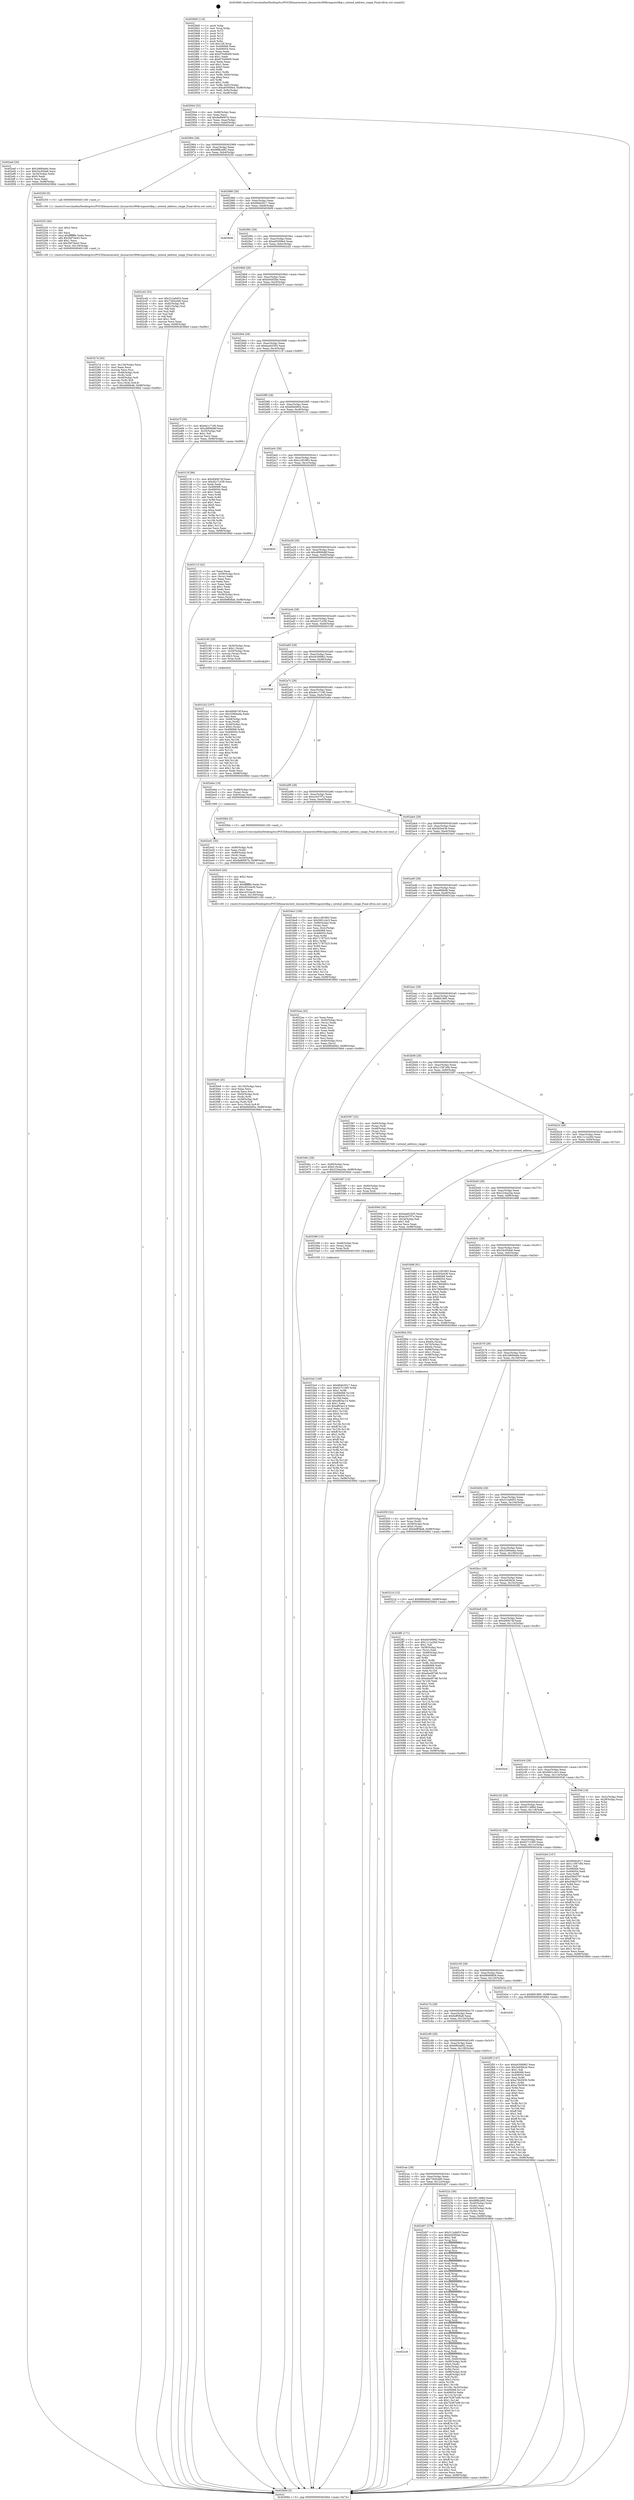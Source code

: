 digraph "0x4028d0" {
  label = "0x4028d0 (/mnt/c/Users/mathe/Desktop/tcc/POCII/binaries/extr_linuxarchs390kvmguestdbg.c_extend_address_range_Final-ollvm.out::main(0))"
  labelloc = "t"
  node[shape=record]

  Entry [label="",width=0.3,height=0.3,shape=circle,fillcolor=black,style=filled]
  "0x402944" [label="{
     0x402944 [32]\l
     | [instrs]\l
     &nbsp;&nbsp;0x402944 \<+6\>: mov -0x98(%rbp),%eax\l
     &nbsp;&nbsp;0x40294a \<+2\>: mov %eax,%ecx\l
     &nbsp;&nbsp;0x40294c \<+6\>: sub $0x8a89067b,%ecx\l
     &nbsp;&nbsp;0x402952 \<+6\>: mov %eax,-0xac(%rbp)\l
     &nbsp;&nbsp;0x402958 \<+6\>: mov %ecx,-0xb0(%rbp)\l
     &nbsp;&nbsp;0x40295e \<+6\>: je 0000000000402eef \<main+0x61f\>\l
  }"]
  "0x402eef" [label="{
     0x402eef [30]\l
     | [instrs]\l
     &nbsp;&nbsp;0x402eef \<+5\>: mov $0x2d684a8a,%eax\l
     &nbsp;&nbsp;0x402ef4 \<+5\>: mov $0x24c05da6,%ecx\l
     &nbsp;&nbsp;0x402ef9 \<+3\>: mov -0x34(%rbp),%edx\l
     &nbsp;&nbsp;0x402efc \<+3\>: cmp $0x0,%edx\l
     &nbsp;&nbsp;0x402eff \<+3\>: cmove %ecx,%eax\l
     &nbsp;&nbsp;0x402f02 \<+6\>: mov %eax,-0x98(%rbp)\l
     &nbsp;&nbsp;0x402f08 \<+5\>: jmp 000000000040366d \<main+0xd9d\>\l
  }"]
  "0x402964" [label="{
     0x402964 [28]\l
     | [instrs]\l
     &nbsp;&nbsp;0x402964 \<+5\>: jmp 0000000000402969 \<main+0x99\>\l
     &nbsp;&nbsp;0x402969 \<+6\>: mov -0xac(%rbp),%eax\l
     &nbsp;&nbsp;0x40296f \<+5\>: sub $0x98fb2d92,%eax\l
     &nbsp;&nbsp;0x402974 \<+6\>: mov %eax,-0xb4(%rbp)\l
     &nbsp;&nbsp;0x40297a \<+6\>: je 0000000000403250 \<main+0x980\>\l
  }"]
  Exit [label="",width=0.3,height=0.3,shape=circle,fillcolor=black,style=filled,peripheries=2]
  "0x403250" [label="{
     0x403250 [5]\l
     | [instrs]\l
     &nbsp;&nbsp;0x403250 \<+5\>: call 0000000000401160 \<next_i\>\l
     | [calls]\l
     &nbsp;&nbsp;0x401160 \{1\} (/mnt/c/Users/mathe/Desktop/tcc/POCII/binaries/extr_linuxarchs390kvmguestdbg.c_extend_address_range_Final-ollvm.out::next_i)\l
  }"]
  "0x402980" [label="{
     0x402980 [28]\l
     | [instrs]\l
     &nbsp;&nbsp;0x402980 \<+5\>: jmp 0000000000402985 \<main+0xb5\>\l
     &nbsp;&nbsp;0x402985 \<+6\>: mov -0xac(%rbp),%eax\l
     &nbsp;&nbsp;0x40298b \<+5\>: sub $0x994b3017,%eax\l
     &nbsp;&nbsp;0x402990 \<+6\>: mov %eax,-0xb8(%rbp)\l
     &nbsp;&nbsp;0x402996 \<+6\>: je 0000000000403608 \<main+0xd38\>\l
  }"]
  "0x4033a5" [label="{
     0x4033a5 [149]\l
     | [instrs]\l
     &nbsp;&nbsp;0x4033a5 \<+5\>: mov $0x994b3017,%ecx\l
     &nbsp;&nbsp;0x4033aa \<+6\>: mov $0x627c16f5,%r8d\l
     &nbsp;&nbsp;0x4033b0 \<+3\>: mov $0x1,%r9b\l
     &nbsp;&nbsp;0x4033b3 \<+8\>: mov 0x406068,%r10d\l
     &nbsp;&nbsp;0x4033bb \<+8\>: mov 0x406054,%r11d\l
     &nbsp;&nbsp;0x4033c3 \<+3\>: mov %r10d,%ebx\l
     &nbsp;&nbsp;0x4033c6 \<+6\>: add $0xaf83ac14,%ebx\l
     &nbsp;&nbsp;0x4033cc \<+3\>: sub $0x1,%ebx\l
     &nbsp;&nbsp;0x4033cf \<+6\>: sub $0xaf83ac14,%ebx\l
     &nbsp;&nbsp;0x4033d5 \<+4\>: imul %ebx,%r10d\l
     &nbsp;&nbsp;0x4033d9 \<+4\>: and $0x1,%r10d\l
     &nbsp;&nbsp;0x4033dd \<+4\>: cmp $0x0,%r10d\l
     &nbsp;&nbsp;0x4033e1 \<+4\>: sete %r14b\l
     &nbsp;&nbsp;0x4033e5 \<+4\>: cmp $0xa,%r11d\l
     &nbsp;&nbsp;0x4033e9 \<+4\>: setl %r15b\l
     &nbsp;&nbsp;0x4033ed \<+3\>: mov %r14b,%r12b\l
     &nbsp;&nbsp;0x4033f0 \<+4\>: xor $0xff,%r12b\l
     &nbsp;&nbsp;0x4033f4 \<+3\>: mov %r15b,%r13b\l
     &nbsp;&nbsp;0x4033f7 \<+4\>: xor $0xff,%r13b\l
     &nbsp;&nbsp;0x4033fb \<+4\>: xor $0x1,%r9b\l
     &nbsp;&nbsp;0x4033ff \<+3\>: mov %r12b,%al\l
     &nbsp;&nbsp;0x403402 \<+2\>: and $0xff,%al\l
     &nbsp;&nbsp;0x403404 \<+3\>: and %r9b,%r14b\l
     &nbsp;&nbsp;0x403407 \<+3\>: mov %r13b,%dl\l
     &nbsp;&nbsp;0x40340a \<+3\>: and $0xff,%dl\l
     &nbsp;&nbsp;0x40340d \<+3\>: and %r9b,%r15b\l
     &nbsp;&nbsp;0x403410 \<+3\>: or %r14b,%al\l
     &nbsp;&nbsp;0x403413 \<+3\>: or %r15b,%dl\l
     &nbsp;&nbsp;0x403416 \<+2\>: xor %dl,%al\l
     &nbsp;&nbsp;0x403418 \<+3\>: or %r13b,%r12b\l
     &nbsp;&nbsp;0x40341b \<+4\>: xor $0xff,%r12b\l
     &nbsp;&nbsp;0x40341f \<+4\>: or $0x1,%r9b\l
     &nbsp;&nbsp;0x403423 \<+3\>: and %r9b,%r12b\l
     &nbsp;&nbsp;0x403426 \<+3\>: or %r12b,%al\l
     &nbsp;&nbsp;0x403429 \<+2\>: test $0x1,%al\l
     &nbsp;&nbsp;0x40342b \<+4\>: cmovne %r8d,%ecx\l
     &nbsp;&nbsp;0x40342f \<+6\>: mov %ecx,-0x98(%rbp)\l
     &nbsp;&nbsp;0x403435 \<+5\>: jmp 000000000040366d \<main+0xd9d\>\l
  }"]
  "0x403608" [label="{
     0x403608\l
  }", style=dashed]
  "0x40299c" [label="{
     0x40299c [28]\l
     | [instrs]\l
     &nbsp;&nbsp;0x40299c \<+5\>: jmp 00000000004029a1 \<main+0xd1\>\l
     &nbsp;&nbsp;0x4029a1 \<+6\>: mov -0xac(%rbp),%eax\l
     &nbsp;&nbsp;0x4029a7 \<+5\>: sub $0xa65009e4,%eax\l
     &nbsp;&nbsp;0x4029ac \<+6\>: mov %eax,-0xbc(%rbp)\l
     &nbsp;&nbsp;0x4029b2 \<+6\>: je 0000000000402cd2 \<main+0x402\>\l
  }"]
  "0x403396" [label="{
     0x403396 [15]\l
     | [instrs]\l
     &nbsp;&nbsp;0x403396 \<+4\>: mov -0x48(%rbp),%rax\l
     &nbsp;&nbsp;0x40339a \<+3\>: mov (%rax),%rax\l
     &nbsp;&nbsp;0x40339d \<+3\>: mov %rax,%rdi\l
     &nbsp;&nbsp;0x4033a0 \<+5\>: call 0000000000401030 \<free@plt\>\l
     | [calls]\l
     &nbsp;&nbsp;0x401030 \{1\} (unknown)\l
  }"]
  "0x402cd2" [label="{
     0x402cd2 [53]\l
     | [instrs]\l
     &nbsp;&nbsp;0x402cd2 \<+5\>: mov $0x312a9d53,%eax\l
     &nbsp;&nbsp;0x402cd7 \<+5\>: mov $0x72b0cdd0,%ecx\l
     &nbsp;&nbsp;0x402cdc \<+6\>: mov -0x92(%rbp),%dl\l
     &nbsp;&nbsp;0x402ce2 \<+7\>: mov -0x91(%rbp),%sil\l
     &nbsp;&nbsp;0x402ce9 \<+3\>: mov %dl,%dil\l
     &nbsp;&nbsp;0x402cec \<+3\>: and %sil,%dil\l
     &nbsp;&nbsp;0x402cef \<+3\>: xor %sil,%dl\l
     &nbsp;&nbsp;0x402cf2 \<+3\>: or %dl,%dil\l
     &nbsp;&nbsp;0x402cf5 \<+4\>: test $0x1,%dil\l
     &nbsp;&nbsp;0x402cf9 \<+3\>: cmovne %ecx,%eax\l
     &nbsp;&nbsp;0x402cfc \<+6\>: mov %eax,-0x98(%rbp)\l
     &nbsp;&nbsp;0x402d02 \<+5\>: jmp 000000000040366d \<main+0xd9d\>\l
  }"]
  "0x4029b8" [label="{
     0x4029b8 [28]\l
     | [instrs]\l
     &nbsp;&nbsp;0x4029b8 \<+5\>: jmp 00000000004029bd \<main+0xed\>\l
     &nbsp;&nbsp;0x4029bd \<+6\>: mov -0xac(%rbp),%eax\l
     &nbsp;&nbsp;0x4029c3 \<+5\>: sub $0xb445f2be,%eax\l
     &nbsp;&nbsp;0x4029c8 \<+6\>: mov %eax,-0xc0(%rbp)\l
     &nbsp;&nbsp;0x4029ce \<+6\>: je 0000000000402e7f \<main+0x5af\>\l
  }"]
  "0x40366d" [label="{
     0x40366d [5]\l
     | [instrs]\l
     &nbsp;&nbsp;0x40366d \<+5\>: jmp 0000000000402944 \<main+0x74\>\l
  }"]
  "0x4028d0" [label="{
     0x4028d0 [116]\l
     | [instrs]\l
     &nbsp;&nbsp;0x4028d0 \<+1\>: push %rbp\l
     &nbsp;&nbsp;0x4028d1 \<+3\>: mov %rsp,%rbp\l
     &nbsp;&nbsp;0x4028d4 \<+2\>: push %r15\l
     &nbsp;&nbsp;0x4028d6 \<+2\>: push %r14\l
     &nbsp;&nbsp;0x4028d8 \<+2\>: push %r13\l
     &nbsp;&nbsp;0x4028da \<+2\>: push %r12\l
     &nbsp;&nbsp;0x4028dc \<+1\>: push %rbx\l
     &nbsp;&nbsp;0x4028dd \<+7\>: sub $0x128,%rsp\l
     &nbsp;&nbsp;0x4028e4 \<+7\>: mov 0x406068,%eax\l
     &nbsp;&nbsp;0x4028eb \<+7\>: mov 0x406054,%ecx\l
     &nbsp;&nbsp;0x4028f2 \<+2\>: mov %eax,%edx\l
     &nbsp;&nbsp;0x4028f4 \<+6\>: add $0x67649409,%edx\l
     &nbsp;&nbsp;0x4028fa \<+3\>: sub $0x1,%edx\l
     &nbsp;&nbsp;0x4028fd \<+6\>: sub $0x67649409,%edx\l
     &nbsp;&nbsp;0x402903 \<+3\>: imul %edx,%eax\l
     &nbsp;&nbsp;0x402906 \<+3\>: and $0x1,%eax\l
     &nbsp;&nbsp;0x402909 \<+3\>: cmp $0x0,%eax\l
     &nbsp;&nbsp;0x40290c \<+4\>: sete %r8b\l
     &nbsp;&nbsp;0x402910 \<+4\>: and $0x1,%r8b\l
     &nbsp;&nbsp;0x402914 \<+7\>: mov %r8b,-0x92(%rbp)\l
     &nbsp;&nbsp;0x40291b \<+3\>: cmp $0xa,%ecx\l
     &nbsp;&nbsp;0x40291e \<+4\>: setl %r8b\l
     &nbsp;&nbsp;0x402922 \<+4\>: and $0x1,%r8b\l
     &nbsp;&nbsp;0x402926 \<+7\>: mov %r8b,-0x91(%rbp)\l
     &nbsp;&nbsp;0x40292d \<+10\>: movl $0xa65009e4,-0x98(%rbp)\l
     &nbsp;&nbsp;0x402937 \<+6\>: mov %edi,-0x9c(%rbp)\l
     &nbsp;&nbsp;0x40293d \<+7\>: mov %rsi,-0xa8(%rbp)\l
  }"]
  "0x403387" [label="{
     0x403387 [15]\l
     | [instrs]\l
     &nbsp;&nbsp;0x403387 \<+4\>: mov -0x60(%rbp),%rax\l
     &nbsp;&nbsp;0x40338b \<+3\>: mov (%rax),%rax\l
     &nbsp;&nbsp;0x40338e \<+3\>: mov %rax,%rdi\l
     &nbsp;&nbsp;0x403391 \<+5\>: call 0000000000401030 \<free@plt\>\l
     | [calls]\l
     &nbsp;&nbsp;0x401030 \{1\} (unknown)\l
  }"]
  "0x402e7f" [label="{
     0x402e7f [30]\l
     | [instrs]\l
     &nbsp;&nbsp;0x402e7f \<+5\>: mov $0xde1c7190,%eax\l
     &nbsp;&nbsp;0x402e84 \<+5\>: mov $0xc8906d6f,%ecx\l
     &nbsp;&nbsp;0x402e89 \<+3\>: mov -0x35(%rbp),%dl\l
     &nbsp;&nbsp;0x402e8c \<+3\>: test $0x1,%dl\l
     &nbsp;&nbsp;0x402e8f \<+3\>: cmovne %ecx,%eax\l
     &nbsp;&nbsp;0x402e92 \<+6\>: mov %eax,-0x98(%rbp)\l
     &nbsp;&nbsp;0x402e98 \<+5\>: jmp 000000000040366d \<main+0xd9d\>\l
  }"]
  "0x4029d4" [label="{
     0x4029d4 [28]\l
     | [instrs]\l
     &nbsp;&nbsp;0x4029d4 \<+5\>: jmp 00000000004029d9 \<main+0x109\>\l
     &nbsp;&nbsp;0x4029d9 \<+6\>: mov -0xac(%rbp),%eax\l
     &nbsp;&nbsp;0x4029df \<+5\>: sub $0xbae62505,%eax\l
     &nbsp;&nbsp;0x4029e4 \<+6\>: mov %eax,-0xc4(%rbp)\l
     &nbsp;&nbsp;0x4029ea \<+6\>: je 000000000040313f \<main+0x86f\>\l
  }"]
  "0x40327d" [label="{
     0x40327d [45]\l
     | [instrs]\l
     &nbsp;&nbsp;0x40327d \<+6\>: mov -0x134(%rbp),%ecx\l
     &nbsp;&nbsp;0x403283 \<+3\>: imul %eax,%ecx\l
     &nbsp;&nbsp;0x403286 \<+3\>: movslq %ecx,%rsi\l
     &nbsp;&nbsp;0x403289 \<+4\>: mov -0x48(%rbp),%rdi\l
     &nbsp;&nbsp;0x40328d \<+3\>: mov (%rdi),%rdi\l
     &nbsp;&nbsp;0x403290 \<+4\>: mov -0x40(%rbp),%r8\l
     &nbsp;&nbsp;0x403294 \<+3\>: movslq (%r8),%r8\l
     &nbsp;&nbsp;0x403297 \<+4\>: mov %rsi,(%rdi,%r8,8)\l
     &nbsp;&nbsp;0x40329b \<+10\>: movl $0xe666bd6,-0x98(%rbp)\l
     &nbsp;&nbsp;0x4032a5 \<+5\>: jmp 000000000040366d \<main+0xd9d\>\l
  }"]
  "0x40313f" [label="{
     0x40313f [86]\l
     | [instrs]\l
     &nbsp;&nbsp;0x40313f \<+5\>: mov $0x4f40b74f,%eax\l
     &nbsp;&nbsp;0x403144 \<+5\>: mov $0xd2c7c258,%ecx\l
     &nbsp;&nbsp;0x403149 \<+2\>: xor %edx,%edx\l
     &nbsp;&nbsp;0x40314b \<+7\>: mov 0x406068,%esi\l
     &nbsp;&nbsp;0x403152 \<+7\>: mov 0x406054,%edi\l
     &nbsp;&nbsp;0x403159 \<+3\>: sub $0x1,%edx\l
     &nbsp;&nbsp;0x40315c \<+3\>: mov %esi,%r8d\l
     &nbsp;&nbsp;0x40315f \<+3\>: add %edx,%r8d\l
     &nbsp;&nbsp;0x403162 \<+4\>: imul %r8d,%esi\l
     &nbsp;&nbsp;0x403166 \<+3\>: and $0x1,%esi\l
     &nbsp;&nbsp;0x403169 \<+3\>: cmp $0x0,%esi\l
     &nbsp;&nbsp;0x40316c \<+4\>: sete %r9b\l
     &nbsp;&nbsp;0x403170 \<+3\>: cmp $0xa,%edi\l
     &nbsp;&nbsp;0x403173 \<+4\>: setl %r10b\l
     &nbsp;&nbsp;0x403177 \<+3\>: mov %r9b,%r11b\l
     &nbsp;&nbsp;0x40317a \<+3\>: and %r10b,%r11b\l
     &nbsp;&nbsp;0x40317d \<+3\>: xor %r10b,%r9b\l
     &nbsp;&nbsp;0x403180 \<+3\>: or %r9b,%r11b\l
     &nbsp;&nbsp;0x403183 \<+4\>: test $0x1,%r11b\l
     &nbsp;&nbsp;0x403187 \<+3\>: cmovne %ecx,%eax\l
     &nbsp;&nbsp;0x40318a \<+6\>: mov %eax,-0x98(%rbp)\l
     &nbsp;&nbsp;0x403190 \<+5\>: jmp 000000000040366d \<main+0xd9d\>\l
  }"]
  "0x4029f0" [label="{
     0x4029f0 [28]\l
     | [instrs]\l
     &nbsp;&nbsp;0x4029f0 \<+5\>: jmp 00000000004029f5 \<main+0x125\>\l
     &nbsp;&nbsp;0x4029f5 \<+6\>: mov -0xac(%rbp),%eax\l
     &nbsp;&nbsp;0x4029fb \<+5\>: sub $0xbfdd485e,%eax\l
     &nbsp;&nbsp;0x402a00 \<+6\>: mov %eax,-0xc8(%rbp)\l
     &nbsp;&nbsp;0x402a06 \<+6\>: je 0000000000403115 \<main+0x845\>\l
  }"]
  "0x403255" [label="{
     0x403255 [40]\l
     | [instrs]\l
     &nbsp;&nbsp;0x403255 \<+5\>: mov $0x2,%ecx\l
     &nbsp;&nbsp;0x40325a \<+1\>: cltd\l
     &nbsp;&nbsp;0x40325b \<+2\>: idiv %ecx\l
     &nbsp;&nbsp;0x40325d \<+6\>: imul $0xfffffffe,%edx,%ecx\l
     &nbsp;&nbsp;0x403263 \<+6\>: add $0x5bf7de43,%ecx\l
     &nbsp;&nbsp;0x403269 \<+3\>: add $0x1,%ecx\l
     &nbsp;&nbsp;0x40326c \<+6\>: sub $0x5bf7de43,%ecx\l
     &nbsp;&nbsp;0x403272 \<+6\>: mov %ecx,-0x134(%rbp)\l
     &nbsp;&nbsp;0x403278 \<+5\>: call 0000000000401160 \<next_i\>\l
     | [calls]\l
     &nbsp;&nbsp;0x401160 \{1\} (/mnt/c/Users/mathe/Desktop/tcc/POCII/binaries/extr_linuxarchs390kvmguestdbg.c_extend_address_range_Final-ollvm.out::next_i)\l
  }"]
  "0x403115" [label="{
     0x403115 [42]\l
     | [instrs]\l
     &nbsp;&nbsp;0x403115 \<+2\>: xor %eax,%eax\l
     &nbsp;&nbsp;0x403117 \<+4\>: mov -0x58(%rbp),%rcx\l
     &nbsp;&nbsp;0x40311b \<+2\>: mov (%rcx),%edx\l
     &nbsp;&nbsp;0x40311d \<+2\>: mov %eax,%esi\l
     &nbsp;&nbsp;0x40311f \<+2\>: sub %edx,%esi\l
     &nbsp;&nbsp;0x403121 \<+2\>: mov %eax,%edx\l
     &nbsp;&nbsp;0x403123 \<+3\>: sub $0x1,%edx\l
     &nbsp;&nbsp;0x403126 \<+2\>: add %edx,%esi\l
     &nbsp;&nbsp;0x403128 \<+2\>: sub %esi,%eax\l
     &nbsp;&nbsp;0x40312a \<+4\>: mov -0x58(%rbp),%rcx\l
     &nbsp;&nbsp;0x40312e \<+2\>: mov %eax,(%rcx)\l
     &nbsp;&nbsp;0x403130 \<+10\>: movl $0x6eff38a8,-0x98(%rbp)\l
     &nbsp;&nbsp;0x40313a \<+5\>: jmp 000000000040366d \<main+0xd9d\>\l
  }"]
  "0x402a0c" [label="{
     0x402a0c [28]\l
     | [instrs]\l
     &nbsp;&nbsp;0x402a0c \<+5\>: jmp 0000000000402a11 \<main+0x141\>\l
     &nbsp;&nbsp;0x402a11 \<+6\>: mov -0xac(%rbp),%eax\l
     &nbsp;&nbsp;0x402a17 \<+5\>: sub $0xc1df1883,%eax\l
     &nbsp;&nbsp;0x402a1c \<+6\>: mov %eax,-0xcc(%rbp)\l
     &nbsp;&nbsp;0x402a22 \<+6\>: je 0000000000403655 \<main+0xd85\>\l
  }"]
  "0x4031b2" [label="{
     0x4031b2 [107]\l
     | [instrs]\l
     &nbsp;&nbsp;0x4031b2 \<+5\>: mov $0x4f40b74f,%ecx\l
     &nbsp;&nbsp;0x4031b7 \<+5\>: mov $0x32964a4a,%edx\l
     &nbsp;&nbsp;0x4031bc \<+2\>: xor %esi,%esi\l
     &nbsp;&nbsp;0x4031be \<+4\>: mov -0x48(%rbp),%rdi\l
     &nbsp;&nbsp;0x4031c2 \<+3\>: mov %rax,(%rdi)\l
     &nbsp;&nbsp;0x4031c5 \<+4\>: mov -0x40(%rbp),%rax\l
     &nbsp;&nbsp;0x4031c9 \<+6\>: movl $0x0,(%rax)\l
     &nbsp;&nbsp;0x4031cf \<+8\>: mov 0x406068,%r8d\l
     &nbsp;&nbsp;0x4031d7 \<+8\>: mov 0x406054,%r9d\l
     &nbsp;&nbsp;0x4031df \<+3\>: sub $0x1,%esi\l
     &nbsp;&nbsp;0x4031e2 \<+3\>: mov %r8d,%r10d\l
     &nbsp;&nbsp;0x4031e5 \<+3\>: add %esi,%r10d\l
     &nbsp;&nbsp;0x4031e8 \<+4\>: imul %r10d,%r8d\l
     &nbsp;&nbsp;0x4031ec \<+4\>: and $0x1,%r8d\l
     &nbsp;&nbsp;0x4031f0 \<+4\>: cmp $0x0,%r8d\l
     &nbsp;&nbsp;0x4031f4 \<+4\>: sete %r11b\l
     &nbsp;&nbsp;0x4031f8 \<+4\>: cmp $0xa,%r9d\l
     &nbsp;&nbsp;0x4031fc \<+3\>: setl %bl\l
     &nbsp;&nbsp;0x4031ff \<+3\>: mov %r11b,%r14b\l
     &nbsp;&nbsp;0x403202 \<+3\>: and %bl,%r14b\l
     &nbsp;&nbsp;0x403205 \<+3\>: xor %bl,%r11b\l
     &nbsp;&nbsp;0x403208 \<+3\>: or %r11b,%r14b\l
     &nbsp;&nbsp;0x40320b \<+4\>: test $0x1,%r14b\l
     &nbsp;&nbsp;0x40320f \<+3\>: cmovne %edx,%ecx\l
     &nbsp;&nbsp;0x403212 \<+6\>: mov %ecx,-0x98(%rbp)\l
     &nbsp;&nbsp;0x403218 \<+5\>: jmp 000000000040366d \<main+0xd9d\>\l
  }"]
  "0x403655" [label="{
     0x403655\l
  }", style=dashed]
  "0x402a28" [label="{
     0x402a28 [28]\l
     | [instrs]\l
     &nbsp;&nbsp;0x402a28 \<+5\>: jmp 0000000000402a2d \<main+0x15d\>\l
     &nbsp;&nbsp;0x402a2d \<+6\>: mov -0xac(%rbp),%eax\l
     &nbsp;&nbsp;0x402a33 \<+5\>: sub $0xc8906d6f,%eax\l
     &nbsp;&nbsp;0x402a38 \<+6\>: mov %eax,-0xd0(%rbp)\l
     &nbsp;&nbsp;0x402a3e \<+6\>: je 0000000000402e9d \<main+0x5cd\>\l
  }"]
  "0x4030e8" [label="{
     0x4030e8 [45]\l
     | [instrs]\l
     &nbsp;&nbsp;0x4030e8 \<+6\>: mov -0x130(%rbp),%ecx\l
     &nbsp;&nbsp;0x4030ee \<+3\>: imul %eax,%ecx\l
     &nbsp;&nbsp;0x4030f1 \<+3\>: movslq %ecx,%rsi\l
     &nbsp;&nbsp;0x4030f4 \<+4\>: mov -0x60(%rbp),%rdi\l
     &nbsp;&nbsp;0x4030f8 \<+3\>: mov (%rdi),%rdi\l
     &nbsp;&nbsp;0x4030fb \<+4\>: mov -0x58(%rbp),%r8\l
     &nbsp;&nbsp;0x4030ff \<+3\>: movslq (%r8),%r8\l
     &nbsp;&nbsp;0x403102 \<+4\>: mov %rsi,(%rdi,%r8,8)\l
     &nbsp;&nbsp;0x403106 \<+10\>: movl $0xbfdd485e,-0x98(%rbp)\l
     &nbsp;&nbsp;0x403110 \<+5\>: jmp 000000000040366d \<main+0xd9d\>\l
  }"]
  "0x402e9d" [label="{
     0x402e9d\l
  }", style=dashed]
  "0x402a44" [label="{
     0x402a44 [28]\l
     | [instrs]\l
     &nbsp;&nbsp;0x402a44 \<+5\>: jmp 0000000000402a49 \<main+0x179\>\l
     &nbsp;&nbsp;0x402a49 \<+6\>: mov -0xac(%rbp),%eax\l
     &nbsp;&nbsp;0x402a4f \<+5\>: sub $0xd2c7c258,%eax\l
     &nbsp;&nbsp;0x402a54 \<+6\>: mov %eax,-0xd4(%rbp)\l
     &nbsp;&nbsp;0x402a5a \<+6\>: je 0000000000403195 \<main+0x8c5\>\l
  }"]
  "0x4030c0" [label="{
     0x4030c0 [40]\l
     | [instrs]\l
     &nbsp;&nbsp;0x4030c0 \<+5\>: mov $0x2,%ecx\l
     &nbsp;&nbsp;0x4030c5 \<+1\>: cltd\l
     &nbsp;&nbsp;0x4030c6 \<+2\>: idiv %ecx\l
     &nbsp;&nbsp;0x4030c8 \<+6\>: imul $0xfffffffe,%edx,%ecx\l
     &nbsp;&nbsp;0x4030ce \<+6\>: add $0xcd31ba30,%ecx\l
     &nbsp;&nbsp;0x4030d4 \<+3\>: add $0x1,%ecx\l
     &nbsp;&nbsp;0x4030d7 \<+6\>: sub $0xcd31ba30,%ecx\l
     &nbsp;&nbsp;0x4030dd \<+6\>: mov %ecx,-0x130(%rbp)\l
     &nbsp;&nbsp;0x4030e3 \<+5\>: call 0000000000401160 \<next_i\>\l
     | [calls]\l
     &nbsp;&nbsp;0x401160 \{1\} (/mnt/c/Users/mathe/Desktop/tcc/POCII/binaries/extr_linuxarchs390kvmguestdbg.c_extend_address_range_Final-ollvm.out::next_i)\l
  }"]
  "0x403195" [label="{
     0x403195 [29]\l
     | [instrs]\l
     &nbsp;&nbsp;0x403195 \<+4\>: mov -0x50(%rbp),%rax\l
     &nbsp;&nbsp;0x403199 \<+6\>: movl $0x1,(%rax)\l
     &nbsp;&nbsp;0x40319f \<+4\>: mov -0x50(%rbp),%rax\l
     &nbsp;&nbsp;0x4031a3 \<+3\>: movslq (%rax),%rax\l
     &nbsp;&nbsp;0x4031a6 \<+4\>: shl $0x3,%rax\l
     &nbsp;&nbsp;0x4031aa \<+3\>: mov %rax,%rdi\l
     &nbsp;&nbsp;0x4031ad \<+5\>: call 0000000000401050 \<malloc@plt\>\l
     | [calls]\l
     &nbsp;&nbsp;0x401050 \{1\} (unknown)\l
  }"]
  "0x402a60" [label="{
     0x402a60 [28]\l
     | [instrs]\l
     &nbsp;&nbsp;0x402a60 \<+5\>: jmp 0000000000402a65 \<main+0x195\>\l
     &nbsp;&nbsp;0x402a65 \<+6\>: mov -0xac(%rbp),%eax\l
     &nbsp;&nbsp;0x402a6b \<+5\>: sub $0xd4308962,%eax\l
     &nbsp;&nbsp;0x402a70 \<+6\>: mov %eax,-0xd8(%rbp)\l
     &nbsp;&nbsp;0x402a76 \<+6\>: je 00000000004035a6 \<main+0xcd6\>\l
  }"]
  "0x402f3f" [label="{
     0x402f3f [32]\l
     | [instrs]\l
     &nbsp;&nbsp;0x402f3f \<+4\>: mov -0x60(%rbp),%rdi\l
     &nbsp;&nbsp;0x402f43 \<+3\>: mov %rax,(%rdi)\l
     &nbsp;&nbsp;0x402f46 \<+4\>: mov -0x58(%rbp),%rax\l
     &nbsp;&nbsp;0x402f4a \<+6\>: movl $0x0,(%rax)\l
     &nbsp;&nbsp;0x402f50 \<+10\>: movl $0x6eff38a8,-0x98(%rbp)\l
     &nbsp;&nbsp;0x402f5a \<+5\>: jmp 000000000040366d \<main+0xd9d\>\l
  }"]
  "0x4035a6" [label="{
     0x4035a6\l
  }", style=dashed]
  "0x402a7c" [label="{
     0x402a7c [28]\l
     | [instrs]\l
     &nbsp;&nbsp;0x402a7c \<+5\>: jmp 0000000000402a81 \<main+0x1b1\>\l
     &nbsp;&nbsp;0x402a81 \<+6\>: mov -0xac(%rbp),%eax\l
     &nbsp;&nbsp;0x402a87 \<+5\>: sub $0xde1c7190,%eax\l
     &nbsp;&nbsp;0x402a8c \<+6\>: mov %eax,-0xdc(%rbp)\l
     &nbsp;&nbsp;0x402a92 \<+6\>: je 0000000000402ebe \<main+0x5ee\>\l
  }"]
  "0x402ed1" [label="{
     0x402ed1 [30]\l
     | [instrs]\l
     &nbsp;&nbsp;0x402ed1 \<+4\>: mov -0x80(%rbp),%rdi\l
     &nbsp;&nbsp;0x402ed5 \<+2\>: mov %eax,(%rdi)\l
     &nbsp;&nbsp;0x402ed7 \<+4\>: mov -0x80(%rbp),%rdi\l
     &nbsp;&nbsp;0x402edb \<+2\>: mov (%rdi),%eax\l
     &nbsp;&nbsp;0x402edd \<+3\>: mov %eax,-0x34(%rbp)\l
     &nbsp;&nbsp;0x402ee0 \<+10\>: movl $0x8a89067b,-0x98(%rbp)\l
     &nbsp;&nbsp;0x402eea \<+5\>: jmp 000000000040366d \<main+0xd9d\>\l
  }"]
  "0x402ebe" [label="{
     0x402ebe [19]\l
     | [instrs]\l
     &nbsp;&nbsp;0x402ebe \<+7\>: mov -0x88(%rbp),%rax\l
     &nbsp;&nbsp;0x402ec5 \<+3\>: mov (%rax),%rax\l
     &nbsp;&nbsp;0x402ec8 \<+4\>: mov 0x8(%rax),%rdi\l
     &nbsp;&nbsp;0x402ecc \<+5\>: call 0000000000401060 \<atoi@plt\>\l
     | [calls]\l
     &nbsp;&nbsp;0x401060 \{1\} (unknown)\l
  }"]
  "0x402a98" [label="{
     0x402a98 [28]\l
     | [instrs]\l
     &nbsp;&nbsp;0x402a98 \<+5\>: jmp 0000000000402a9d \<main+0x1cd\>\l
     &nbsp;&nbsp;0x402a9d \<+6\>: mov -0xac(%rbp),%eax\l
     &nbsp;&nbsp;0x402aa3 \<+5\>: sub $0xe3437f7a,%eax\l
     &nbsp;&nbsp;0x402aa8 \<+6\>: mov %eax,-0xe0(%rbp)\l
     &nbsp;&nbsp;0x402aae \<+6\>: je 00000000004030bb \<main+0x7eb\>\l
  }"]
  "0x402cc8" [label="{
     0x402cc8\l
  }", style=dashed]
  "0x4030bb" [label="{
     0x4030bb [5]\l
     | [instrs]\l
     &nbsp;&nbsp;0x4030bb \<+5\>: call 0000000000401160 \<next_i\>\l
     | [calls]\l
     &nbsp;&nbsp;0x401160 \{1\} (/mnt/c/Users/mathe/Desktop/tcc/POCII/binaries/extr_linuxarchs390kvmguestdbg.c_extend_address_range_Final-ollvm.out::next_i)\l
  }"]
  "0x402ab4" [label="{
     0x402ab4 [28]\l
     | [instrs]\l
     &nbsp;&nbsp;0x402ab4 \<+5\>: jmp 0000000000402ab9 \<main+0x1e9\>\l
     &nbsp;&nbsp;0x402ab9 \<+6\>: mov -0xac(%rbp),%eax\l
     &nbsp;&nbsp;0x402abf \<+5\>: sub $0x5b5e436,%eax\l
     &nbsp;&nbsp;0x402ac4 \<+6\>: mov %eax,-0xe4(%rbp)\l
     &nbsp;&nbsp;0x402aca \<+6\>: je 00000000004034e3 \<main+0xc13\>\l
  }"]
  "0x402d07" [label="{
     0x402d07 [376]\l
     | [instrs]\l
     &nbsp;&nbsp;0x402d07 \<+5\>: mov $0x312a9d53,%eax\l
     &nbsp;&nbsp;0x402d0c \<+5\>: mov $0xb445f2be,%ecx\l
     &nbsp;&nbsp;0x402d11 \<+2\>: mov $0x1,%dl\l
     &nbsp;&nbsp;0x402d13 \<+3\>: mov %rsp,%rsi\l
     &nbsp;&nbsp;0x402d16 \<+4\>: add $0xfffffffffffffff0,%rsi\l
     &nbsp;&nbsp;0x402d1a \<+3\>: mov %rsi,%rsp\l
     &nbsp;&nbsp;0x402d1d \<+7\>: mov %rsi,-0x90(%rbp)\l
     &nbsp;&nbsp;0x402d24 \<+3\>: mov %rsp,%rsi\l
     &nbsp;&nbsp;0x402d27 \<+4\>: add $0xfffffffffffffff0,%rsi\l
     &nbsp;&nbsp;0x402d2b \<+3\>: mov %rsi,%rsp\l
     &nbsp;&nbsp;0x402d2e \<+3\>: mov %rsp,%rdi\l
     &nbsp;&nbsp;0x402d31 \<+4\>: add $0xfffffffffffffff0,%rdi\l
     &nbsp;&nbsp;0x402d35 \<+3\>: mov %rdi,%rsp\l
     &nbsp;&nbsp;0x402d38 \<+7\>: mov %rdi,-0x88(%rbp)\l
     &nbsp;&nbsp;0x402d3f \<+3\>: mov %rsp,%rdi\l
     &nbsp;&nbsp;0x402d42 \<+4\>: add $0xfffffffffffffff0,%rdi\l
     &nbsp;&nbsp;0x402d46 \<+3\>: mov %rdi,%rsp\l
     &nbsp;&nbsp;0x402d49 \<+4\>: mov %rdi,-0x80(%rbp)\l
     &nbsp;&nbsp;0x402d4d \<+3\>: mov %rsp,%rdi\l
     &nbsp;&nbsp;0x402d50 \<+4\>: add $0xfffffffffffffff0,%rdi\l
     &nbsp;&nbsp;0x402d54 \<+3\>: mov %rdi,%rsp\l
     &nbsp;&nbsp;0x402d57 \<+4\>: mov %rdi,-0x78(%rbp)\l
     &nbsp;&nbsp;0x402d5b \<+3\>: mov %rsp,%rdi\l
     &nbsp;&nbsp;0x402d5e \<+4\>: add $0xfffffffffffffff0,%rdi\l
     &nbsp;&nbsp;0x402d62 \<+3\>: mov %rdi,%rsp\l
     &nbsp;&nbsp;0x402d65 \<+4\>: mov %rdi,-0x70(%rbp)\l
     &nbsp;&nbsp;0x402d69 \<+3\>: mov %rsp,%rdi\l
     &nbsp;&nbsp;0x402d6c \<+4\>: add $0xfffffffffffffff0,%rdi\l
     &nbsp;&nbsp;0x402d70 \<+3\>: mov %rdi,%rsp\l
     &nbsp;&nbsp;0x402d73 \<+4\>: mov %rdi,-0x68(%rbp)\l
     &nbsp;&nbsp;0x402d77 \<+3\>: mov %rsp,%rdi\l
     &nbsp;&nbsp;0x402d7a \<+4\>: add $0xfffffffffffffff0,%rdi\l
     &nbsp;&nbsp;0x402d7e \<+3\>: mov %rdi,%rsp\l
     &nbsp;&nbsp;0x402d81 \<+4\>: mov %rdi,-0x60(%rbp)\l
     &nbsp;&nbsp;0x402d85 \<+3\>: mov %rsp,%rdi\l
     &nbsp;&nbsp;0x402d88 \<+4\>: add $0xfffffffffffffff0,%rdi\l
     &nbsp;&nbsp;0x402d8c \<+3\>: mov %rdi,%rsp\l
     &nbsp;&nbsp;0x402d8f \<+4\>: mov %rdi,-0x58(%rbp)\l
     &nbsp;&nbsp;0x402d93 \<+3\>: mov %rsp,%rdi\l
     &nbsp;&nbsp;0x402d96 \<+4\>: add $0xfffffffffffffff0,%rdi\l
     &nbsp;&nbsp;0x402d9a \<+3\>: mov %rdi,%rsp\l
     &nbsp;&nbsp;0x402d9d \<+4\>: mov %rdi,-0x50(%rbp)\l
     &nbsp;&nbsp;0x402da1 \<+3\>: mov %rsp,%rdi\l
     &nbsp;&nbsp;0x402da4 \<+4\>: add $0xfffffffffffffff0,%rdi\l
     &nbsp;&nbsp;0x402da8 \<+3\>: mov %rdi,%rsp\l
     &nbsp;&nbsp;0x402dab \<+4\>: mov %rdi,-0x48(%rbp)\l
     &nbsp;&nbsp;0x402daf \<+3\>: mov %rsp,%rdi\l
     &nbsp;&nbsp;0x402db2 \<+4\>: add $0xfffffffffffffff0,%rdi\l
     &nbsp;&nbsp;0x402db6 \<+3\>: mov %rdi,%rsp\l
     &nbsp;&nbsp;0x402db9 \<+4\>: mov %rdi,-0x40(%rbp)\l
     &nbsp;&nbsp;0x402dbd \<+7\>: mov -0x90(%rbp),%rdi\l
     &nbsp;&nbsp;0x402dc4 \<+6\>: movl $0x0,(%rdi)\l
     &nbsp;&nbsp;0x402dca \<+7\>: mov -0x9c(%rbp),%r8d\l
     &nbsp;&nbsp;0x402dd1 \<+3\>: mov %r8d,(%rsi)\l
     &nbsp;&nbsp;0x402dd4 \<+7\>: mov -0x88(%rbp),%rdi\l
     &nbsp;&nbsp;0x402ddb \<+7\>: mov -0xa8(%rbp),%r9\l
     &nbsp;&nbsp;0x402de2 \<+3\>: mov %r9,(%rdi)\l
     &nbsp;&nbsp;0x402de5 \<+3\>: cmpl $0x2,(%rsi)\l
     &nbsp;&nbsp;0x402de8 \<+4\>: setne %r10b\l
     &nbsp;&nbsp;0x402dec \<+4\>: and $0x1,%r10b\l
     &nbsp;&nbsp;0x402df0 \<+4\>: mov %r10b,-0x35(%rbp)\l
     &nbsp;&nbsp;0x402df4 \<+8\>: mov 0x406068,%r11d\l
     &nbsp;&nbsp;0x402dfc \<+7\>: mov 0x406054,%ebx\l
     &nbsp;&nbsp;0x402e03 \<+3\>: mov %r11d,%r14d\l
     &nbsp;&nbsp;0x402e06 \<+7\>: add $0x7b387ed9,%r14d\l
     &nbsp;&nbsp;0x402e0d \<+4\>: sub $0x1,%r14d\l
     &nbsp;&nbsp;0x402e11 \<+7\>: sub $0x7b387ed9,%r14d\l
     &nbsp;&nbsp;0x402e18 \<+4\>: imul %r14d,%r11d\l
     &nbsp;&nbsp;0x402e1c \<+4\>: and $0x1,%r11d\l
     &nbsp;&nbsp;0x402e20 \<+4\>: cmp $0x0,%r11d\l
     &nbsp;&nbsp;0x402e24 \<+4\>: sete %r10b\l
     &nbsp;&nbsp;0x402e28 \<+3\>: cmp $0xa,%ebx\l
     &nbsp;&nbsp;0x402e2b \<+4\>: setl %r15b\l
     &nbsp;&nbsp;0x402e2f \<+3\>: mov %r10b,%r12b\l
     &nbsp;&nbsp;0x402e32 \<+4\>: xor $0xff,%r12b\l
     &nbsp;&nbsp;0x402e36 \<+3\>: mov %r15b,%r13b\l
     &nbsp;&nbsp;0x402e39 \<+4\>: xor $0xff,%r13b\l
     &nbsp;&nbsp;0x402e3d \<+3\>: xor $0x1,%dl\l
     &nbsp;&nbsp;0x402e40 \<+3\>: mov %r12b,%sil\l
     &nbsp;&nbsp;0x402e43 \<+4\>: and $0xff,%sil\l
     &nbsp;&nbsp;0x402e47 \<+3\>: and %dl,%r10b\l
     &nbsp;&nbsp;0x402e4a \<+3\>: mov %r13b,%dil\l
     &nbsp;&nbsp;0x402e4d \<+4\>: and $0xff,%dil\l
     &nbsp;&nbsp;0x402e51 \<+3\>: and %dl,%r15b\l
     &nbsp;&nbsp;0x402e54 \<+3\>: or %r10b,%sil\l
     &nbsp;&nbsp;0x402e57 \<+3\>: or %r15b,%dil\l
     &nbsp;&nbsp;0x402e5a \<+3\>: xor %dil,%sil\l
     &nbsp;&nbsp;0x402e5d \<+3\>: or %r13b,%r12b\l
     &nbsp;&nbsp;0x402e60 \<+4\>: xor $0xff,%r12b\l
     &nbsp;&nbsp;0x402e64 \<+3\>: or $0x1,%dl\l
     &nbsp;&nbsp;0x402e67 \<+3\>: and %dl,%r12b\l
     &nbsp;&nbsp;0x402e6a \<+3\>: or %r12b,%sil\l
     &nbsp;&nbsp;0x402e6d \<+4\>: test $0x1,%sil\l
     &nbsp;&nbsp;0x402e71 \<+3\>: cmovne %ecx,%eax\l
     &nbsp;&nbsp;0x402e74 \<+6\>: mov %eax,-0x98(%rbp)\l
     &nbsp;&nbsp;0x402e7a \<+5\>: jmp 000000000040366d \<main+0xd9d\>\l
  }"]
  "0x4034e3" [label="{
     0x4034e3 [108]\l
     | [instrs]\l
     &nbsp;&nbsp;0x4034e3 \<+5\>: mov $0xc1df1883,%eax\l
     &nbsp;&nbsp;0x4034e8 \<+5\>: mov $0x5601c4c3,%ecx\l
     &nbsp;&nbsp;0x4034ed \<+7\>: mov -0x90(%rbp),%rdx\l
     &nbsp;&nbsp;0x4034f4 \<+2\>: mov (%rdx),%esi\l
     &nbsp;&nbsp;0x4034f6 \<+3\>: mov %esi,-0x2c(%rbp)\l
     &nbsp;&nbsp;0x4034f9 \<+7\>: mov 0x406068,%esi\l
     &nbsp;&nbsp;0x403500 \<+7\>: mov 0x406054,%edi\l
     &nbsp;&nbsp;0x403507 \<+3\>: mov %esi,%r8d\l
     &nbsp;&nbsp;0x40350a \<+7\>: sub $0x71787525,%r8d\l
     &nbsp;&nbsp;0x403511 \<+4\>: sub $0x1,%r8d\l
     &nbsp;&nbsp;0x403515 \<+7\>: add $0x71787525,%r8d\l
     &nbsp;&nbsp;0x40351c \<+4\>: imul %r8d,%esi\l
     &nbsp;&nbsp;0x403520 \<+3\>: and $0x1,%esi\l
     &nbsp;&nbsp;0x403523 \<+3\>: cmp $0x0,%esi\l
     &nbsp;&nbsp;0x403526 \<+4\>: sete %r9b\l
     &nbsp;&nbsp;0x40352a \<+3\>: cmp $0xa,%edi\l
     &nbsp;&nbsp;0x40352d \<+4\>: setl %r10b\l
     &nbsp;&nbsp;0x403531 \<+3\>: mov %r9b,%r11b\l
     &nbsp;&nbsp;0x403534 \<+3\>: and %r10b,%r11b\l
     &nbsp;&nbsp;0x403537 \<+3\>: xor %r10b,%r9b\l
     &nbsp;&nbsp;0x40353a \<+3\>: or %r9b,%r11b\l
     &nbsp;&nbsp;0x40353d \<+4\>: test $0x1,%r11b\l
     &nbsp;&nbsp;0x403541 \<+3\>: cmovne %ecx,%eax\l
     &nbsp;&nbsp;0x403544 \<+6\>: mov %eax,-0x98(%rbp)\l
     &nbsp;&nbsp;0x40354a \<+5\>: jmp 000000000040366d \<main+0xd9d\>\l
  }"]
  "0x402ad0" [label="{
     0x402ad0 [28]\l
     | [instrs]\l
     &nbsp;&nbsp;0x402ad0 \<+5\>: jmp 0000000000402ad5 \<main+0x205\>\l
     &nbsp;&nbsp;0x402ad5 \<+6\>: mov -0xac(%rbp),%eax\l
     &nbsp;&nbsp;0x402adb \<+5\>: sub $0xe666bd6,%eax\l
     &nbsp;&nbsp;0x402ae0 \<+6\>: mov %eax,-0xe8(%rbp)\l
     &nbsp;&nbsp;0x402ae6 \<+6\>: je 00000000004032aa \<main+0x9da\>\l
  }"]
  "0x402cac" [label="{
     0x402cac [28]\l
     | [instrs]\l
     &nbsp;&nbsp;0x402cac \<+5\>: jmp 0000000000402cb1 \<main+0x3e1\>\l
     &nbsp;&nbsp;0x402cb1 \<+6\>: mov -0xac(%rbp),%eax\l
     &nbsp;&nbsp;0x402cb7 \<+5\>: sub $0x72b0cdd0,%eax\l
     &nbsp;&nbsp;0x402cbc \<+6\>: mov %eax,-0x12c(%rbp)\l
     &nbsp;&nbsp;0x402cc2 \<+6\>: je 0000000000402d07 \<main+0x437\>\l
  }"]
  "0x4032aa" [label="{
     0x4032aa [42]\l
     | [instrs]\l
     &nbsp;&nbsp;0x4032aa \<+2\>: xor %eax,%eax\l
     &nbsp;&nbsp;0x4032ac \<+4\>: mov -0x40(%rbp),%rcx\l
     &nbsp;&nbsp;0x4032b0 \<+2\>: mov (%rcx),%edx\l
     &nbsp;&nbsp;0x4032b2 \<+2\>: mov %eax,%esi\l
     &nbsp;&nbsp;0x4032b4 \<+2\>: sub %edx,%esi\l
     &nbsp;&nbsp;0x4032b6 \<+2\>: mov %eax,%edx\l
     &nbsp;&nbsp;0x4032b8 \<+3\>: sub $0x1,%edx\l
     &nbsp;&nbsp;0x4032bb \<+2\>: add %edx,%esi\l
     &nbsp;&nbsp;0x4032bd \<+2\>: sub %esi,%eax\l
     &nbsp;&nbsp;0x4032bf \<+4\>: mov -0x40(%rbp),%rcx\l
     &nbsp;&nbsp;0x4032c3 \<+2\>: mov %eax,(%rcx)\l
     &nbsp;&nbsp;0x4032c5 \<+10\>: movl $0x6f60a662,-0x98(%rbp)\l
     &nbsp;&nbsp;0x4032cf \<+5\>: jmp 000000000040366d \<main+0xd9d\>\l
  }"]
  "0x402aec" [label="{
     0x402aec [28]\l
     | [instrs]\l
     &nbsp;&nbsp;0x402aec \<+5\>: jmp 0000000000402af1 \<main+0x221\>\l
     &nbsp;&nbsp;0x402af1 \<+6\>: mov -0xac(%rbp),%eax\l
     &nbsp;&nbsp;0x402af7 \<+5\>: sub $0xf691885,%eax\l
     &nbsp;&nbsp;0x402afc \<+6\>: mov %eax,-0xec(%rbp)\l
     &nbsp;&nbsp;0x402b02 \<+6\>: je 000000000040346c \<main+0xb9c\>\l
  }"]
  "0x40322c" [label="{
     0x40322c [36]\l
     | [instrs]\l
     &nbsp;&nbsp;0x40322c \<+5\>: mov $0x5f11486d,%eax\l
     &nbsp;&nbsp;0x403231 \<+5\>: mov $0x98fb2d92,%ecx\l
     &nbsp;&nbsp;0x403236 \<+4\>: mov -0x40(%rbp),%rdx\l
     &nbsp;&nbsp;0x40323a \<+2\>: mov (%rdx),%esi\l
     &nbsp;&nbsp;0x40323c \<+4\>: mov -0x50(%rbp),%rdx\l
     &nbsp;&nbsp;0x403240 \<+2\>: cmp (%rdx),%esi\l
     &nbsp;&nbsp;0x403242 \<+3\>: cmovl %ecx,%eax\l
     &nbsp;&nbsp;0x403245 \<+6\>: mov %eax,-0x98(%rbp)\l
     &nbsp;&nbsp;0x40324b \<+5\>: jmp 000000000040366d \<main+0xd9d\>\l
  }"]
  "0x40346c" [label="{
     0x40346c [28]\l
     | [instrs]\l
     &nbsp;&nbsp;0x40346c \<+7\>: mov -0x90(%rbp),%rax\l
     &nbsp;&nbsp;0x403473 \<+6\>: movl $0x0,(%rax)\l
     &nbsp;&nbsp;0x403479 \<+10\>: movl $0x223ea2da,-0x98(%rbp)\l
     &nbsp;&nbsp;0x403483 \<+5\>: jmp 000000000040366d \<main+0xd9d\>\l
  }"]
  "0x402b08" [label="{
     0x402b08 [28]\l
     | [instrs]\l
     &nbsp;&nbsp;0x402b08 \<+5\>: jmp 0000000000402b0d \<main+0x23d\>\l
     &nbsp;&nbsp;0x402b0d \<+6\>: mov -0xac(%rbp),%eax\l
     &nbsp;&nbsp;0x402b13 \<+5\>: sub $0x11587c66,%eax\l
     &nbsp;&nbsp;0x402b18 \<+6\>: mov %eax,-0xf0(%rbp)\l
     &nbsp;&nbsp;0x402b1e \<+6\>: je 0000000000403367 \<main+0xa97\>\l
  }"]
  "0x402c90" [label="{
     0x402c90 [28]\l
     | [instrs]\l
     &nbsp;&nbsp;0x402c90 \<+5\>: jmp 0000000000402c95 \<main+0x3c5\>\l
     &nbsp;&nbsp;0x402c95 \<+6\>: mov -0xac(%rbp),%eax\l
     &nbsp;&nbsp;0x402c9b \<+5\>: sub $0x6f60a662,%eax\l
     &nbsp;&nbsp;0x402ca0 \<+6\>: mov %eax,-0x128(%rbp)\l
     &nbsp;&nbsp;0x402ca6 \<+6\>: je 000000000040322c \<main+0x95c\>\l
  }"]
  "0x403367" [label="{
     0x403367 [32]\l
     | [instrs]\l
     &nbsp;&nbsp;0x403367 \<+4\>: mov -0x60(%rbp),%rax\l
     &nbsp;&nbsp;0x40336b \<+3\>: mov (%rax),%rdi\l
     &nbsp;&nbsp;0x40336e \<+4\>: mov -0x48(%rbp),%rax\l
     &nbsp;&nbsp;0x403372 \<+3\>: mov (%rax),%rsi\l
     &nbsp;&nbsp;0x403375 \<+4\>: mov -0x78(%rbp),%rax\l
     &nbsp;&nbsp;0x403379 \<+3\>: mov (%rax),%rdx\l
     &nbsp;&nbsp;0x40337c \<+4\>: mov -0x70(%rbp),%rax\l
     &nbsp;&nbsp;0x403380 \<+2\>: mov (%rax),%ecx\l
     &nbsp;&nbsp;0x403382 \<+5\>: call 00000000004015d0 \<extend_address_range\>\l
     | [calls]\l
     &nbsp;&nbsp;0x4015d0 \{1\} (/mnt/c/Users/mathe/Desktop/tcc/POCII/binaries/extr_linuxarchs390kvmguestdbg.c_extend_address_range_Final-ollvm.out::extend_address_range)\l
  }"]
  "0x402b24" [label="{
     0x402b24 [28]\l
     | [instrs]\l
     &nbsp;&nbsp;0x402b24 \<+5\>: jmp 0000000000402b29 \<main+0x259\>\l
     &nbsp;&nbsp;0x402b29 \<+6\>: mov -0xac(%rbp),%eax\l
     &nbsp;&nbsp;0x402b2f \<+5\>: sub $0x11c1a26d,%eax\l
     &nbsp;&nbsp;0x402b34 \<+6\>: mov %eax,-0xf4(%rbp)\l
     &nbsp;&nbsp;0x402b3a \<+6\>: je 000000000040309d \<main+0x7cd\>\l
  }"]
  "0x402f5f" [label="{
     0x402f5f [147]\l
     | [instrs]\l
     &nbsp;&nbsp;0x402f5f \<+5\>: mov $0xd4308962,%eax\l
     &nbsp;&nbsp;0x402f64 \<+5\>: mov $0x3e65fe2e,%ecx\l
     &nbsp;&nbsp;0x402f69 \<+2\>: mov $0x1,%dl\l
     &nbsp;&nbsp;0x402f6b \<+7\>: mov 0x406068,%esi\l
     &nbsp;&nbsp;0x402f72 \<+7\>: mov 0x406054,%edi\l
     &nbsp;&nbsp;0x402f79 \<+3\>: mov %esi,%r8d\l
     &nbsp;&nbsp;0x402f7c \<+7\>: sub $0xa76b5930,%r8d\l
     &nbsp;&nbsp;0x402f83 \<+4\>: sub $0x1,%r8d\l
     &nbsp;&nbsp;0x402f87 \<+7\>: add $0xa76b5930,%r8d\l
     &nbsp;&nbsp;0x402f8e \<+4\>: imul %r8d,%esi\l
     &nbsp;&nbsp;0x402f92 \<+3\>: and $0x1,%esi\l
     &nbsp;&nbsp;0x402f95 \<+3\>: cmp $0x0,%esi\l
     &nbsp;&nbsp;0x402f98 \<+4\>: sete %r9b\l
     &nbsp;&nbsp;0x402f9c \<+3\>: cmp $0xa,%edi\l
     &nbsp;&nbsp;0x402f9f \<+4\>: setl %r10b\l
     &nbsp;&nbsp;0x402fa3 \<+3\>: mov %r9b,%r11b\l
     &nbsp;&nbsp;0x402fa6 \<+4\>: xor $0xff,%r11b\l
     &nbsp;&nbsp;0x402faa \<+3\>: mov %r10b,%bl\l
     &nbsp;&nbsp;0x402fad \<+3\>: xor $0xff,%bl\l
     &nbsp;&nbsp;0x402fb0 \<+3\>: xor $0x1,%dl\l
     &nbsp;&nbsp;0x402fb3 \<+3\>: mov %r11b,%r14b\l
     &nbsp;&nbsp;0x402fb6 \<+4\>: and $0xff,%r14b\l
     &nbsp;&nbsp;0x402fba \<+3\>: and %dl,%r9b\l
     &nbsp;&nbsp;0x402fbd \<+3\>: mov %bl,%r15b\l
     &nbsp;&nbsp;0x402fc0 \<+4\>: and $0xff,%r15b\l
     &nbsp;&nbsp;0x402fc4 \<+3\>: and %dl,%r10b\l
     &nbsp;&nbsp;0x402fc7 \<+3\>: or %r9b,%r14b\l
     &nbsp;&nbsp;0x402fca \<+3\>: or %r10b,%r15b\l
     &nbsp;&nbsp;0x402fcd \<+3\>: xor %r15b,%r14b\l
     &nbsp;&nbsp;0x402fd0 \<+3\>: or %bl,%r11b\l
     &nbsp;&nbsp;0x402fd3 \<+4\>: xor $0xff,%r11b\l
     &nbsp;&nbsp;0x402fd7 \<+3\>: or $0x1,%dl\l
     &nbsp;&nbsp;0x402fda \<+3\>: and %dl,%r11b\l
     &nbsp;&nbsp;0x402fdd \<+3\>: or %r11b,%r14b\l
     &nbsp;&nbsp;0x402fe0 \<+4\>: test $0x1,%r14b\l
     &nbsp;&nbsp;0x402fe4 \<+3\>: cmovne %ecx,%eax\l
     &nbsp;&nbsp;0x402fe7 \<+6\>: mov %eax,-0x98(%rbp)\l
     &nbsp;&nbsp;0x402fed \<+5\>: jmp 000000000040366d \<main+0xd9d\>\l
  }"]
  "0x40309d" [label="{
     0x40309d [30]\l
     | [instrs]\l
     &nbsp;&nbsp;0x40309d \<+5\>: mov $0xbae62505,%eax\l
     &nbsp;&nbsp;0x4030a2 \<+5\>: mov $0xe3437f7a,%ecx\l
     &nbsp;&nbsp;0x4030a7 \<+3\>: mov -0x2d(%rbp),%dl\l
     &nbsp;&nbsp;0x4030aa \<+3\>: test $0x1,%dl\l
     &nbsp;&nbsp;0x4030ad \<+3\>: cmovne %ecx,%eax\l
     &nbsp;&nbsp;0x4030b0 \<+6\>: mov %eax,-0x98(%rbp)\l
     &nbsp;&nbsp;0x4030b6 \<+5\>: jmp 000000000040366d \<main+0xd9d\>\l
  }"]
  "0x402b40" [label="{
     0x402b40 [28]\l
     | [instrs]\l
     &nbsp;&nbsp;0x402b40 \<+5\>: jmp 0000000000402b45 \<main+0x275\>\l
     &nbsp;&nbsp;0x402b45 \<+6\>: mov -0xac(%rbp),%eax\l
     &nbsp;&nbsp;0x402b4b \<+5\>: sub $0x223ea2da,%eax\l
     &nbsp;&nbsp;0x402b50 \<+6\>: mov %eax,-0xf8(%rbp)\l
     &nbsp;&nbsp;0x402b56 \<+6\>: je 0000000000403488 \<main+0xbb8\>\l
  }"]
  "0x402c74" [label="{
     0x402c74 [28]\l
     | [instrs]\l
     &nbsp;&nbsp;0x402c74 \<+5\>: jmp 0000000000402c79 \<main+0x3a9\>\l
     &nbsp;&nbsp;0x402c79 \<+6\>: mov -0xac(%rbp),%eax\l
     &nbsp;&nbsp;0x402c7f \<+5\>: sub $0x6eff38a8,%eax\l
     &nbsp;&nbsp;0x402c84 \<+6\>: mov %eax,-0x124(%rbp)\l
     &nbsp;&nbsp;0x402c8a \<+6\>: je 0000000000402f5f \<main+0x68f\>\l
  }"]
  "0x403488" [label="{
     0x403488 [91]\l
     | [instrs]\l
     &nbsp;&nbsp;0x403488 \<+5\>: mov $0xc1df1883,%eax\l
     &nbsp;&nbsp;0x40348d \<+5\>: mov $0x5b5e436,%ecx\l
     &nbsp;&nbsp;0x403492 \<+7\>: mov 0x406068,%edx\l
     &nbsp;&nbsp;0x403499 \<+7\>: mov 0x406054,%esi\l
     &nbsp;&nbsp;0x4034a0 \<+2\>: mov %edx,%edi\l
     &nbsp;&nbsp;0x4034a2 \<+6\>: add $0x7960d902,%edi\l
     &nbsp;&nbsp;0x4034a8 \<+3\>: sub $0x1,%edi\l
     &nbsp;&nbsp;0x4034ab \<+6\>: sub $0x7960d902,%edi\l
     &nbsp;&nbsp;0x4034b1 \<+3\>: imul %edi,%edx\l
     &nbsp;&nbsp;0x4034b4 \<+3\>: and $0x1,%edx\l
     &nbsp;&nbsp;0x4034b7 \<+3\>: cmp $0x0,%edx\l
     &nbsp;&nbsp;0x4034ba \<+4\>: sete %r8b\l
     &nbsp;&nbsp;0x4034be \<+3\>: cmp $0xa,%esi\l
     &nbsp;&nbsp;0x4034c1 \<+4\>: setl %r9b\l
     &nbsp;&nbsp;0x4034c5 \<+3\>: mov %r8b,%r10b\l
     &nbsp;&nbsp;0x4034c8 \<+3\>: and %r9b,%r10b\l
     &nbsp;&nbsp;0x4034cb \<+3\>: xor %r9b,%r8b\l
     &nbsp;&nbsp;0x4034ce \<+3\>: or %r8b,%r10b\l
     &nbsp;&nbsp;0x4034d1 \<+4\>: test $0x1,%r10b\l
     &nbsp;&nbsp;0x4034d5 \<+3\>: cmovne %ecx,%eax\l
     &nbsp;&nbsp;0x4034d8 \<+6\>: mov %eax,-0x98(%rbp)\l
     &nbsp;&nbsp;0x4034de \<+5\>: jmp 000000000040366d \<main+0xd9d\>\l
  }"]
  "0x402b5c" [label="{
     0x402b5c [28]\l
     | [instrs]\l
     &nbsp;&nbsp;0x402b5c \<+5\>: jmp 0000000000402b61 \<main+0x291\>\l
     &nbsp;&nbsp;0x402b61 \<+6\>: mov -0xac(%rbp),%eax\l
     &nbsp;&nbsp;0x402b67 \<+5\>: sub $0x24c05da6,%eax\l
     &nbsp;&nbsp;0x402b6c \<+6\>: mov %eax,-0xfc(%rbp)\l
     &nbsp;&nbsp;0x402b72 \<+6\>: je 0000000000402f0d \<main+0x63d\>\l
  }"]
  "0x403458" [label="{
     0x403458\l
  }", style=dashed]
  "0x402f0d" [label="{
     0x402f0d [50]\l
     | [instrs]\l
     &nbsp;&nbsp;0x402f0d \<+4\>: mov -0x78(%rbp),%rax\l
     &nbsp;&nbsp;0x402f11 \<+7\>: movq $0x64,(%rax)\l
     &nbsp;&nbsp;0x402f18 \<+4\>: mov -0x70(%rbp),%rax\l
     &nbsp;&nbsp;0x402f1c \<+6\>: movl $0x64,(%rax)\l
     &nbsp;&nbsp;0x402f22 \<+4\>: mov -0x68(%rbp),%rax\l
     &nbsp;&nbsp;0x402f26 \<+6\>: movl $0x1,(%rax)\l
     &nbsp;&nbsp;0x402f2c \<+4\>: mov -0x68(%rbp),%rax\l
     &nbsp;&nbsp;0x402f30 \<+3\>: movslq (%rax),%rax\l
     &nbsp;&nbsp;0x402f33 \<+4\>: shl $0x3,%rax\l
     &nbsp;&nbsp;0x402f37 \<+3\>: mov %rax,%rdi\l
     &nbsp;&nbsp;0x402f3a \<+5\>: call 0000000000401050 \<malloc@plt\>\l
     | [calls]\l
     &nbsp;&nbsp;0x401050 \{1\} (unknown)\l
  }"]
  "0x402b78" [label="{
     0x402b78 [28]\l
     | [instrs]\l
     &nbsp;&nbsp;0x402b78 \<+5\>: jmp 0000000000402b7d \<main+0x2ad\>\l
     &nbsp;&nbsp;0x402b7d \<+6\>: mov -0xac(%rbp),%eax\l
     &nbsp;&nbsp;0x402b83 \<+5\>: sub $0x2d684a8a,%eax\l
     &nbsp;&nbsp;0x402b88 \<+6\>: mov %eax,-0x100(%rbp)\l
     &nbsp;&nbsp;0x402b8e \<+6\>: je 0000000000403449 \<main+0xb79\>\l
  }"]
  "0x402c58" [label="{
     0x402c58 [28]\l
     | [instrs]\l
     &nbsp;&nbsp;0x402c58 \<+5\>: jmp 0000000000402c5d \<main+0x38d\>\l
     &nbsp;&nbsp;0x402c5d \<+6\>: mov -0xac(%rbp),%eax\l
     &nbsp;&nbsp;0x402c63 \<+5\>: sub $0x68066809,%eax\l
     &nbsp;&nbsp;0x402c68 \<+6\>: mov %eax,-0x120(%rbp)\l
     &nbsp;&nbsp;0x402c6e \<+6\>: je 0000000000403458 \<main+0xb88\>\l
  }"]
  "0x403449" [label="{
     0x403449\l
  }", style=dashed]
  "0x402b94" [label="{
     0x402b94 [28]\l
     | [instrs]\l
     &nbsp;&nbsp;0x402b94 \<+5\>: jmp 0000000000402b99 \<main+0x2c9\>\l
     &nbsp;&nbsp;0x402b99 \<+6\>: mov -0xac(%rbp),%eax\l
     &nbsp;&nbsp;0x402b9f \<+5\>: sub $0x312a9d53,%eax\l
     &nbsp;&nbsp;0x402ba4 \<+6\>: mov %eax,-0x104(%rbp)\l
     &nbsp;&nbsp;0x402baa \<+6\>: je 0000000000403561 \<main+0xc91\>\l
  }"]
  "0x40343a" [label="{
     0x40343a [15]\l
     | [instrs]\l
     &nbsp;&nbsp;0x40343a \<+10\>: movl $0xf691885,-0x98(%rbp)\l
     &nbsp;&nbsp;0x403444 \<+5\>: jmp 000000000040366d \<main+0xd9d\>\l
  }"]
  "0x403561" [label="{
     0x403561\l
  }", style=dashed]
  "0x402bb0" [label="{
     0x402bb0 [28]\l
     | [instrs]\l
     &nbsp;&nbsp;0x402bb0 \<+5\>: jmp 0000000000402bb5 \<main+0x2e5\>\l
     &nbsp;&nbsp;0x402bb5 \<+6\>: mov -0xac(%rbp),%eax\l
     &nbsp;&nbsp;0x402bbb \<+5\>: sub $0x32964a4a,%eax\l
     &nbsp;&nbsp;0x402bc0 \<+6\>: mov %eax,-0x108(%rbp)\l
     &nbsp;&nbsp;0x402bc6 \<+6\>: je 000000000040321d \<main+0x94d\>\l
  }"]
  "0x402c3c" [label="{
     0x402c3c [28]\l
     | [instrs]\l
     &nbsp;&nbsp;0x402c3c \<+5\>: jmp 0000000000402c41 \<main+0x371\>\l
     &nbsp;&nbsp;0x402c41 \<+6\>: mov -0xac(%rbp),%eax\l
     &nbsp;&nbsp;0x402c47 \<+5\>: sub $0x627c16f5,%eax\l
     &nbsp;&nbsp;0x402c4c \<+6\>: mov %eax,-0x11c(%rbp)\l
     &nbsp;&nbsp;0x402c52 \<+6\>: je 000000000040343a \<main+0xb6a\>\l
  }"]
  "0x40321d" [label="{
     0x40321d [15]\l
     | [instrs]\l
     &nbsp;&nbsp;0x40321d \<+10\>: movl $0x6f60a662,-0x98(%rbp)\l
     &nbsp;&nbsp;0x403227 \<+5\>: jmp 000000000040366d \<main+0xd9d\>\l
  }"]
  "0x402bcc" [label="{
     0x402bcc [28]\l
     | [instrs]\l
     &nbsp;&nbsp;0x402bcc \<+5\>: jmp 0000000000402bd1 \<main+0x301\>\l
     &nbsp;&nbsp;0x402bd1 \<+6\>: mov -0xac(%rbp),%eax\l
     &nbsp;&nbsp;0x402bd7 \<+5\>: sub $0x3e65fe2e,%eax\l
     &nbsp;&nbsp;0x402bdc \<+6\>: mov %eax,-0x10c(%rbp)\l
     &nbsp;&nbsp;0x402be2 \<+6\>: je 0000000000402ff2 \<main+0x722\>\l
  }"]
  "0x4032d4" [label="{
     0x4032d4 [147]\l
     | [instrs]\l
     &nbsp;&nbsp;0x4032d4 \<+5\>: mov $0x994b3017,%eax\l
     &nbsp;&nbsp;0x4032d9 \<+5\>: mov $0x11587c66,%ecx\l
     &nbsp;&nbsp;0x4032de \<+2\>: mov $0x1,%dl\l
     &nbsp;&nbsp;0x4032e0 \<+7\>: mov 0x406068,%esi\l
     &nbsp;&nbsp;0x4032e7 \<+7\>: mov 0x406054,%edi\l
     &nbsp;&nbsp;0x4032ee \<+3\>: mov %esi,%r8d\l
     &nbsp;&nbsp;0x4032f1 \<+7\>: sub $0xd39d3797,%r8d\l
     &nbsp;&nbsp;0x4032f8 \<+4\>: sub $0x1,%r8d\l
     &nbsp;&nbsp;0x4032fc \<+7\>: add $0xd39d3797,%r8d\l
     &nbsp;&nbsp;0x403303 \<+4\>: imul %r8d,%esi\l
     &nbsp;&nbsp;0x403307 \<+3\>: and $0x1,%esi\l
     &nbsp;&nbsp;0x40330a \<+3\>: cmp $0x0,%esi\l
     &nbsp;&nbsp;0x40330d \<+4\>: sete %r9b\l
     &nbsp;&nbsp;0x403311 \<+3\>: cmp $0xa,%edi\l
     &nbsp;&nbsp;0x403314 \<+4\>: setl %r10b\l
     &nbsp;&nbsp;0x403318 \<+3\>: mov %r9b,%r11b\l
     &nbsp;&nbsp;0x40331b \<+4\>: xor $0xff,%r11b\l
     &nbsp;&nbsp;0x40331f \<+3\>: mov %r10b,%bl\l
     &nbsp;&nbsp;0x403322 \<+3\>: xor $0xff,%bl\l
     &nbsp;&nbsp;0x403325 \<+3\>: xor $0x0,%dl\l
     &nbsp;&nbsp;0x403328 \<+3\>: mov %r11b,%r14b\l
     &nbsp;&nbsp;0x40332b \<+4\>: and $0x0,%r14b\l
     &nbsp;&nbsp;0x40332f \<+3\>: and %dl,%r9b\l
     &nbsp;&nbsp;0x403332 \<+3\>: mov %bl,%r15b\l
     &nbsp;&nbsp;0x403335 \<+4\>: and $0x0,%r15b\l
     &nbsp;&nbsp;0x403339 \<+3\>: and %dl,%r10b\l
     &nbsp;&nbsp;0x40333c \<+3\>: or %r9b,%r14b\l
     &nbsp;&nbsp;0x40333f \<+3\>: or %r10b,%r15b\l
     &nbsp;&nbsp;0x403342 \<+3\>: xor %r15b,%r14b\l
     &nbsp;&nbsp;0x403345 \<+3\>: or %bl,%r11b\l
     &nbsp;&nbsp;0x403348 \<+4\>: xor $0xff,%r11b\l
     &nbsp;&nbsp;0x40334c \<+3\>: or $0x0,%dl\l
     &nbsp;&nbsp;0x40334f \<+3\>: and %dl,%r11b\l
     &nbsp;&nbsp;0x403352 \<+3\>: or %r11b,%r14b\l
     &nbsp;&nbsp;0x403355 \<+4\>: test $0x1,%r14b\l
     &nbsp;&nbsp;0x403359 \<+3\>: cmovne %ecx,%eax\l
     &nbsp;&nbsp;0x40335c \<+6\>: mov %eax,-0x98(%rbp)\l
     &nbsp;&nbsp;0x403362 \<+5\>: jmp 000000000040366d \<main+0xd9d\>\l
  }"]
  "0x402ff2" [label="{
     0x402ff2 [171]\l
     | [instrs]\l
     &nbsp;&nbsp;0x402ff2 \<+5\>: mov $0xd4308962,%eax\l
     &nbsp;&nbsp;0x402ff7 \<+5\>: mov $0x11c1a26d,%ecx\l
     &nbsp;&nbsp;0x402ffc \<+2\>: mov $0x1,%dl\l
     &nbsp;&nbsp;0x402ffe \<+4\>: mov -0x58(%rbp),%rsi\l
     &nbsp;&nbsp;0x403002 \<+2\>: mov (%rsi),%edi\l
     &nbsp;&nbsp;0x403004 \<+4\>: mov -0x68(%rbp),%rsi\l
     &nbsp;&nbsp;0x403008 \<+2\>: cmp (%rsi),%edi\l
     &nbsp;&nbsp;0x40300a \<+4\>: setl %r8b\l
     &nbsp;&nbsp;0x40300e \<+4\>: and $0x1,%r8b\l
     &nbsp;&nbsp;0x403012 \<+4\>: mov %r8b,-0x2d(%rbp)\l
     &nbsp;&nbsp;0x403016 \<+7\>: mov 0x406068,%edi\l
     &nbsp;&nbsp;0x40301d \<+8\>: mov 0x406054,%r9d\l
     &nbsp;&nbsp;0x403025 \<+3\>: mov %edi,%r10d\l
     &nbsp;&nbsp;0x403028 \<+7\>: add $0xeba497d6,%r10d\l
     &nbsp;&nbsp;0x40302f \<+4\>: sub $0x1,%r10d\l
     &nbsp;&nbsp;0x403033 \<+7\>: sub $0xeba497d6,%r10d\l
     &nbsp;&nbsp;0x40303a \<+4\>: imul %r10d,%edi\l
     &nbsp;&nbsp;0x40303e \<+3\>: and $0x1,%edi\l
     &nbsp;&nbsp;0x403041 \<+3\>: cmp $0x0,%edi\l
     &nbsp;&nbsp;0x403044 \<+4\>: sete %r8b\l
     &nbsp;&nbsp;0x403048 \<+4\>: cmp $0xa,%r9d\l
     &nbsp;&nbsp;0x40304c \<+4\>: setl %r11b\l
     &nbsp;&nbsp;0x403050 \<+3\>: mov %r8b,%bl\l
     &nbsp;&nbsp;0x403053 \<+3\>: xor $0xff,%bl\l
     &nbsp;&nbsp;0x403056 \<+3\>: mov %r11b,%r14b\l
     &nbsp;&nbsp;0x403059 \<+4\>: xor $0xff,%r14b\l
     &nbsp;&nbsp;0x40305d \<+3\>: xor $0x0,%dl\l
     &nbsp;&nbsp;0x403060 \<+3\>: mov %bl,%r15b\l
     &nbsp;&nbsp;0x403063 \<+4\>: and $0x0,%r15b\l
     &nbsp;&nbsp;0x403067 \<+3\>: and %dl,%r8b\l
     &nbsp;&nbsp;0x40306a \<+3\>: mov %r14b,%r12b\l
     &nbsp;&nbsp;0x40306d \<+4\>: and $0x0,%r12b\l
     &nbsp;&nbsp;0x403071 \<+3\>: and %dl,%r11b\l
     &nbsp;&nbsp;0x403074 \<+3\>: or %r8b,%r15b\l
     &nbsp;&nbsp;0x403077 \<+3\>: or %r11b,%r12b\l
     &nbsp;&nbsp;0x40307a \<+3\>: xor %r12b,%r15b\l
     &nbsp;&nbsp;0x40307d \<+3\>: or %r14b,%bl\l
     &nbsp;&nbsp;0x403080 \<+3\>: xor $0xff,%bl\l
     &nbsp;&nbsp;0x403083 \<+3\>: or $0x0,%dl\l
     &nbsp;&nbsp;0x403086 \<+2\>: and %dl,%bl\l
     &nbsp;&nbsp;0x403088 \<+3\>: or %bl,%r15b\l
     &nbsp;&nbsp;0x40308b \<+4\>: test $0x1,%r15b\l
     &nbsp;&nbsp;0x40308f \<+3\>: cmovne %ecx,%eax\l
     &nbsp;&nbsp;0x403092 \<+6\>: mov %eax,-0x98(%rbp)\l
     &nbsp;&nbsp;0x403098 \<+5\>: jmp 000000000040366d \<main+0xd9d\>\l
  }"]
  "0x402be8" [label="{
     0x402be8 [28]\l
     | [instrs]\l
     &nbsp;&nbsp;0x402be8 \<+5\>: jmp 0000000000402bed \<main+0x31d\>\l
     &nbsp;&nbsp;0x402bed \<+6\>: mov -0xac(%rbp),%eax\l
     &nbsp;&nbsp;0x402bf3 \<+5\>: sub $0x4f40b74f,%eax\l
     &nbsp;&nbsp;0x402bf8 \<+6\>: mov %eax,-0x110(%rbp)\l
     &nbsp;&nbsp;0x402bfe \<+6\>: je 00000000004035cb \<main+0xcfb\>\l
  }"]
  "0x402c20" [label="{
     0x402c20 [28]\l
     | [instrs]\l
     &nbsp;&nbsp;0x402c20 \<+5\>: jmp 0000000000402c25 \<main+0x355\>\l
     &nbsp;&nbsp;0x402c25 \<+6\>: mov -0xac(%rbp),%eax\l
     &nbsp;&nbsp;0x402c2b \<+5\>: sub $0x5f11486d,%eax\l
     &nbsp;&nbsp;0x402c30 \<+6\>: mov %eax,-0x118(%rbp)\l
     &nbsp;&nbsp;0x402c36 \<+6\>: je 00000000004032d4 \<main+0xa04\>\l
  }"]
  "0x4035cb" [label="{
     0x4035cb\l
  }", style=dashed]
  "0x402c04" [label="{
     0x402c04 [28]\l
     | [instrs]\l
     &nbsp;&nbsp;0x402c04 \<+5\>: jmp 0000000000402c09 \<main+0x339\>\l
     &nbsp;&nbsp;0x402c09 \<+6\>: mov -0xac(%rbp),%eax\l
     &nbsp;&nbsp;0x402c0f \<+5\>: sub $0x5601c4c3,%eax\l
     &nbsp;&nbsp;0x402c14 \<+6\>: mov %eax,-0x114(%rbp)\l
     &nbsp;&nbsp;0x402c1a \<+6\>: je 000000000040354f \<main+0xc7f\>\l
  }"]
  "0x40354f" [label="{
     0x40354f [18]\l
     | [instrs]\l
     &nbsp;&nbsp;0x40354f \<+3\>: mov -0x2c(%rbp),%eax\l
     &nbsp;&nbsp;0x403552 \<+4\>: lea -0x28(%rbp),%rsp\l
     &nbsp;&nbsp;0x403556 \<+1\>: pop %rbx\l
     &nbsp;&nbsp;0x403557 \<+2\>: pop %r12\l
     &nbsp;&nbsp;0x403559 \<+2\>: pop %r13\l
     &nbsp;&nbsp;0x40355b \<+2\>: pop %r14\l
     &nbsp;&nbsp;0x40355d \<+2\>: pop %r15\l
     &nbsp;&nbsp;0x40355f \<+1\>: pop %rbp\l
     &nbsp;&nbsp;0x403560 \<+1\>: ret\l
  }"]
  Entry -> "0x4028d0" [label=" 1"]
  "0x402944" -> "0x402eef" [label=" 1"]
  "0x402944" -> "0x402964" [label=" 27"]
  "0x40354f" -> Exit [label=" 1"]
  "0x402964" -> "0x403250" [label=" 1"]
  "0x402964" -> "0x402980" [label=" 26"]
  "0x4034e3" -> "0x40366d" [label=" 1"]
  "0x402980" -> "0x403608" [label=" 0"]
  "0x402980" -> "0x40299c" [label=" 26"]
  "0x403488" -> "0x40366d" [label=" 1"]
  "0x40299c" -> "0x402cd2" [label=" 1"]
  "0x40299c" -> "0x4029b8" [label=" 25"]
  "0x402cd2" -> "0x40366d" [label=" 1"]
  "0x4028d0" -> "0x402944" [label=" 1"]
  "0x40366d" -> "0x402944" [label=" 27"]
  "0x40346c" -> "0x40366d" [label=" 1"]
  "0x4029b8" -> "0x402e7f" [label=" 1"]
  "0x4029b8" -> "0x4029d4" [label=" 24"]
  "0x40343a" -> "0x40366d" [label=" 1"]
  "0x4029d4" -> "0x40313f" [label=" 1"]
  "0x4029d4" -> "0x4029f0" [label=" 23"]
  "0x4033a5" -> "0x40366d" [label=" 1"]
  "0x4029f0" -> "0x403115" [label=" 1"]
  "0x4029f0" -> "0x402a0c" [label=" 22"]
  "0x403396" -> "0x4033a5" [label=" 1"]
  "0x402a0c" -> "0x403655" [label=" 0"]
  "0x402a0c" -> "0x402a28" [label=" 22"]
  "0x403387" -> "0x403396" [label=" 1"]
  "0x402a28" -> "0x402e9d" [label=" 0"]
  "0x402a28" -> "0x402a44" [label=" 22"]
  "0x403367" -> "0x403387" [label=" 1"]
  "0x402a44" -> "0x403195" [label=" 1"]
  "0x402a44" -> "0x402a60" [label=" 21"]
  "0x4032d4" -> "0x40366d" [label=" 1"]
  "0x402a60" -> "0x4035a6" [label=" 0"]
  "0x402a60" -> "0x402a7c" [label=" 21"]
  "0x4032aa" -> "0x40366d" [label=" 1"]
  "0x402a7c" -> "0x402ebe" [label=" 1"]
  "0x402a7c" -> "0x402a98" [label=" 20"]
  "0x40327d" -> "0x40366d" [label=" 1"]
  "0x402a98" -> "0x4030bb" [label=" 1"]
  "0x402a98" -> "0x402ab4" [label=" 19"]
  "0x403250" -> "0x403255" [label=" 1"]
  "0x402ab4" -> "0x4034e3" [label=" 1"]
  "0x402ab4" -> "0x402ad0" [label=" 18"]
  "0x40322c" -> "0x40366d" [label=" 2"]
  "0x402ad0" -> "0x4032aa" [label=" 1"]
  "0x402ad0" -> "0x402aec" [label=" 17"]
  "0x4031b2" -> "0x40366d" [label=" 1"]
  "0x402aec" -> "0x40346c" [label=" 1"]
  "0x402aec" -> "0x402b08" [label=" 16"]
  "0x403195" -> "0x4031b2" [label=" 1"]
  "0x402b08" -> "0x403367" [label=" 1"]
  "0x402b08" -> "0x402b24" [label=" 15"]
  "0x403115" -> "0x40366d" [label=" 1"]
  "0x402b24" -> "0x40309d" [label=" 2"]
  "0x402b24" -> "0x402b40" [label=" 13"]
  "0x4030e8" -> "0x40366d" [label=" 1"]
  "0x402b40" -> "0x403488" [label=" 1"]
  "0x402b40" -> "0x402b5c" [label=" 12"]
  "0x4030bb" -> "0x4030c0" [label=" 1"]
  "0x402b5c" -> "0x402f0d" [label=" 1"]
  "0x402b5c" -> "0x402b78" [label=" 11"]
  "0x40309d" -> "0x40366d" [label=" 2"]
  "0x402b78" -> "0x403449" [label=" 0"]
  "0x402b78" -> "0x402b94" [label=" 11"]
  "0x402f5f" -> "0x40366d" [label=" 2"]
  "0x402b94" -> "0x403561" [label=" 0"]
  "0x402b94" -> "0x402bb0" [label=" 11"]
  "0x402f3f" -> "0x40366d" [label=" 1"]
  "0x402bb0" -> "0x40321d" [label=" 1"]
  "0x402bb0" -> "0x402bcc" [label=" 10"]
  "0x402eef" -> "0x40366d" [label=" 1"]
  "0x402bcc" -> "0x402ff2" [label=" 2"]
  "0x402bcc" -> "0x402be8" [label=" 8"]
  "0x402ed1" -> "0x40366d" [label=" 1"]
  "0x402be8" -> "0x4035cb" [label=" 0"]
  "0x402be8" -> "0x402c04" [label=" 8"]
  "0x402e7f" -> "0x40366d" [label=" 1"]
  "0x402c04" -> "0x40354f" [label=" 1"]
  "0x402c04" -> "0x402c20" [label=" 7"]
  "0x402ebe" -> "0x402ed1" [label=" 1"]
  "0x402c20" -> "0x4032d4" [label=" 1"]
  "0x402c20" -> "0x402c3c" [label=" 6"]
  "0x402f0d" -> "0x402f3f" [label=" 1"]
  "0x402c3c" -> "0x40343a" [label=" 1"]
  "0x402c3c" -> "0x402c58" [label=" 5"]
  "0x402ff2" -> "0x40366d" [label=" 2"]
  "0x402c58" -> "0x403458" [label=" 0"]
  "0x402c58" -> "0x402c74" [label=" 5"]
  "0x4030c0" -> "0x4030e8" [label=" 1"]
  "0x402c74" -> "0x402f5f" [label=" 2"]
  "0x402c74" -> "0x402c90" [label=" 3"]
  "0x40313f" -> "0x40366d" [label=" 1"]
  "0x402c90" -> "0x40322c" [label=" 2"]
  "0x402c90" -> "0x402cac" [label=" 1"]
  "0x40321d" -> "0x40366d" [label=" 1"]
  "0x402cac" -> "0x402d07" [label=" 1"]
  "0x402cac" -> "0x402cc8" [label=" 0"]
  "0x403255" -> "0x40327d" [label=" 1"]
  "0x402d07" -> "0x40366d" [label=" 1"]
}
